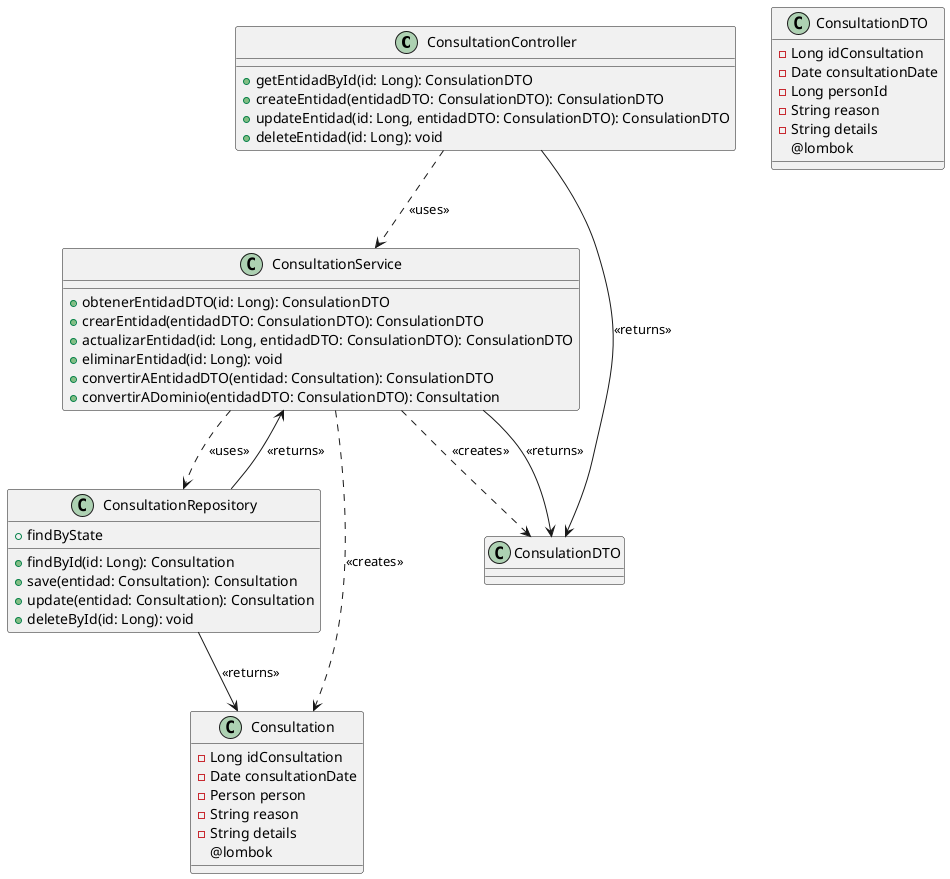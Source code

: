 @startuml test

class ConsultationController {
  +getEntidadById(id: Long): ConsulationDTO
  +createEntidad(entidadDTO: ConsulationDTO): ConsulationDTO
  +updateEntidad(id: Long, entidadDTO: ConsulationDTO): ConsulationDTO
  +deleteEntidad(id: Long): void
}

class ConsultationService {
  +obtenerEntidadDTO(id: Long): ConsulationDTO
  +crearEntidad(entidadDTO: ConsulationDTO): ConsulationDTO
  +actualizarEntidad(id: Long, entidadDTO: ConsulationDTO): ConsulationDTO
  +eliminarEntidad(id: Long): void
  +convertirAEntidadDTO(entidad: Consultation): ConsulationDTO
  +convertirADominio(entidadDTO: ConsulationDTO): Consultation
}

class ConsultationRepository {
  +findById(id: Long): Consultation
  +save(entidad: Consultation): Consultation
  +update(entidad: Consultation): Consultation
  +deleteById(id: Long): void
  +findByState
}

class ConsultationDTO {
  -Long idConsultation
  -Date consultationDate
  -Long personId
  -String reason
  -String details
  @lombok
}

class  Consultation {
  -Long idConsultation
  -Date consultationDate
  -Person person
  -String reason
  -String details
  @lombok
}

ConsultationController ..> ConsultationService : <<uses>>
ConsultationService ..> ConsultationRepository : <<uses>>
ConsultationService ..> ConsulationDTO : <<creates>>
ConsultationService ..> Consultation : <<creates>>
ConsultationRepository --> ConsultationService : <<returns>>
ConsultationService --> ConsulationDTO : <<returns>>
ConsultationController --> ConsulationDTO : <<returns>>
ConsultationRepository --> Consultation : <<returns>>

@enduml
